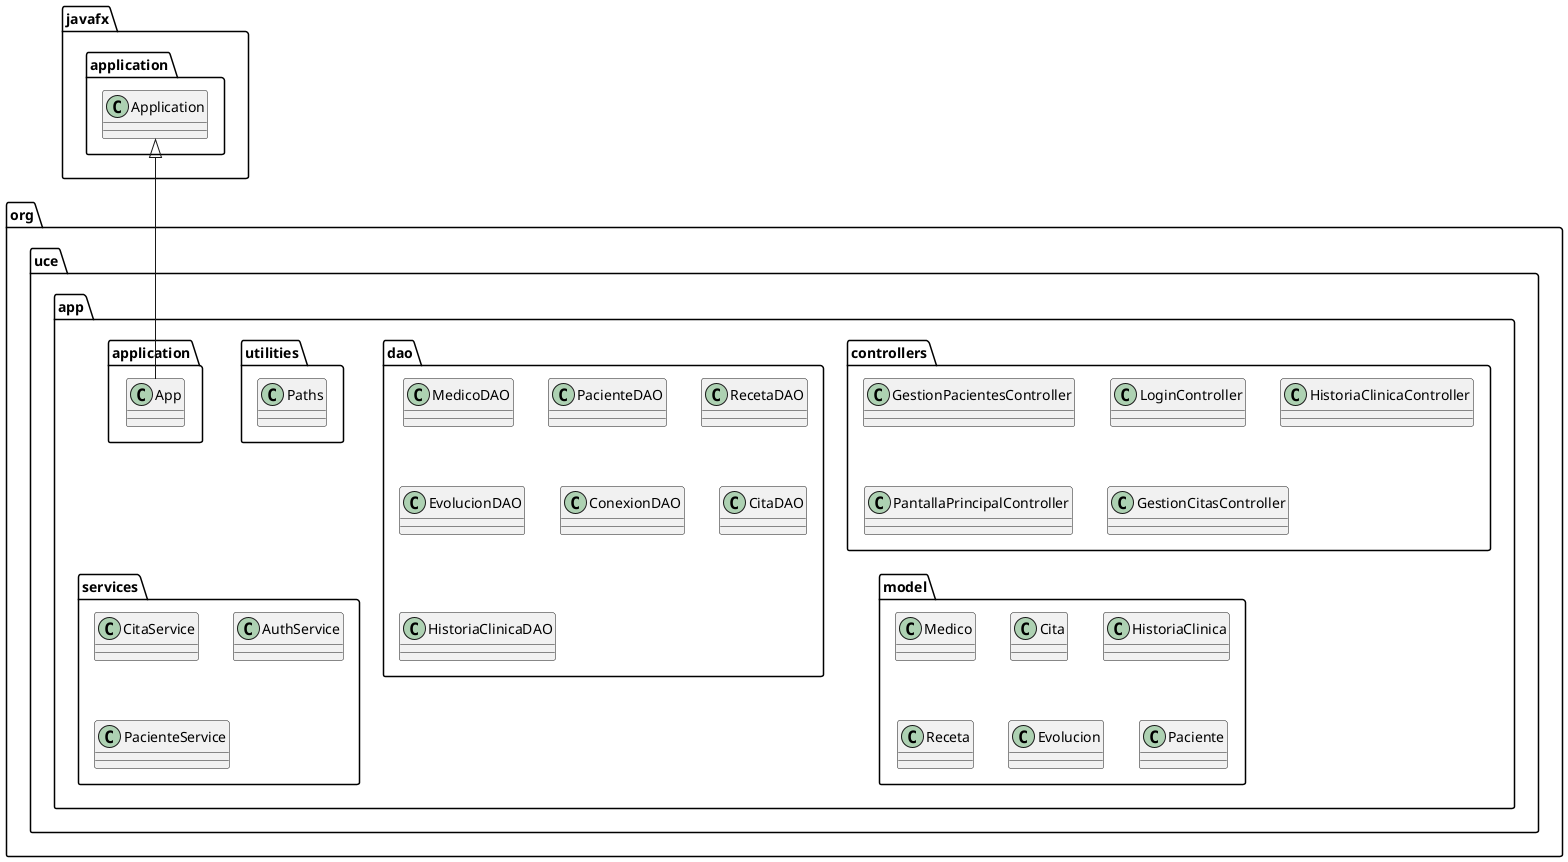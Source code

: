 @startuml
class org.uce.app.controllers.GestionPacientesController {
}
class org.uce.app.dao.MedicoDAO {
}
class org.uce.app.dao.PacienteDAO {
}
class org.uce.app.controllers.LoginController {
}
class org.uce.app.utilities.Paths {
}
class org.uce.app.model.Medico {
}
class org.uce.app.dao.RecetaDAO {
}
class org.uce.app.services.CitaService {
}
class org.uce.app.controllers.HistoriaClinicaController {
}
class org.uce.app.dao.EvolucionDAO {
}
class org.uce.app.controllers.PantallaPrincipalController {
}
class org.uce.app.dao.ConexionDAO {
}
class org.uce.app.model.Cita {
}
class org.uce.app.application.App {
}
class org.uce.app.controllers.GestionCitasController {
}
class org.uce.app.model.HistoriaClinica {
}
class org.uce.app.services.AuthService {
}
class org.uce.app.services.PacienteService {
}
class org.uce.app.model.Receta {
}
class org.uce.app.dao.CitaDAO {
}
class org.uce.app.dao.HistoriaClinicaDAO {
}
class org.uce.app.model.Evolucion {
}
class org.uce.app.model.Paciente {
}


javafx.application.Application <|-- org.uce.app.application.App
@enduml